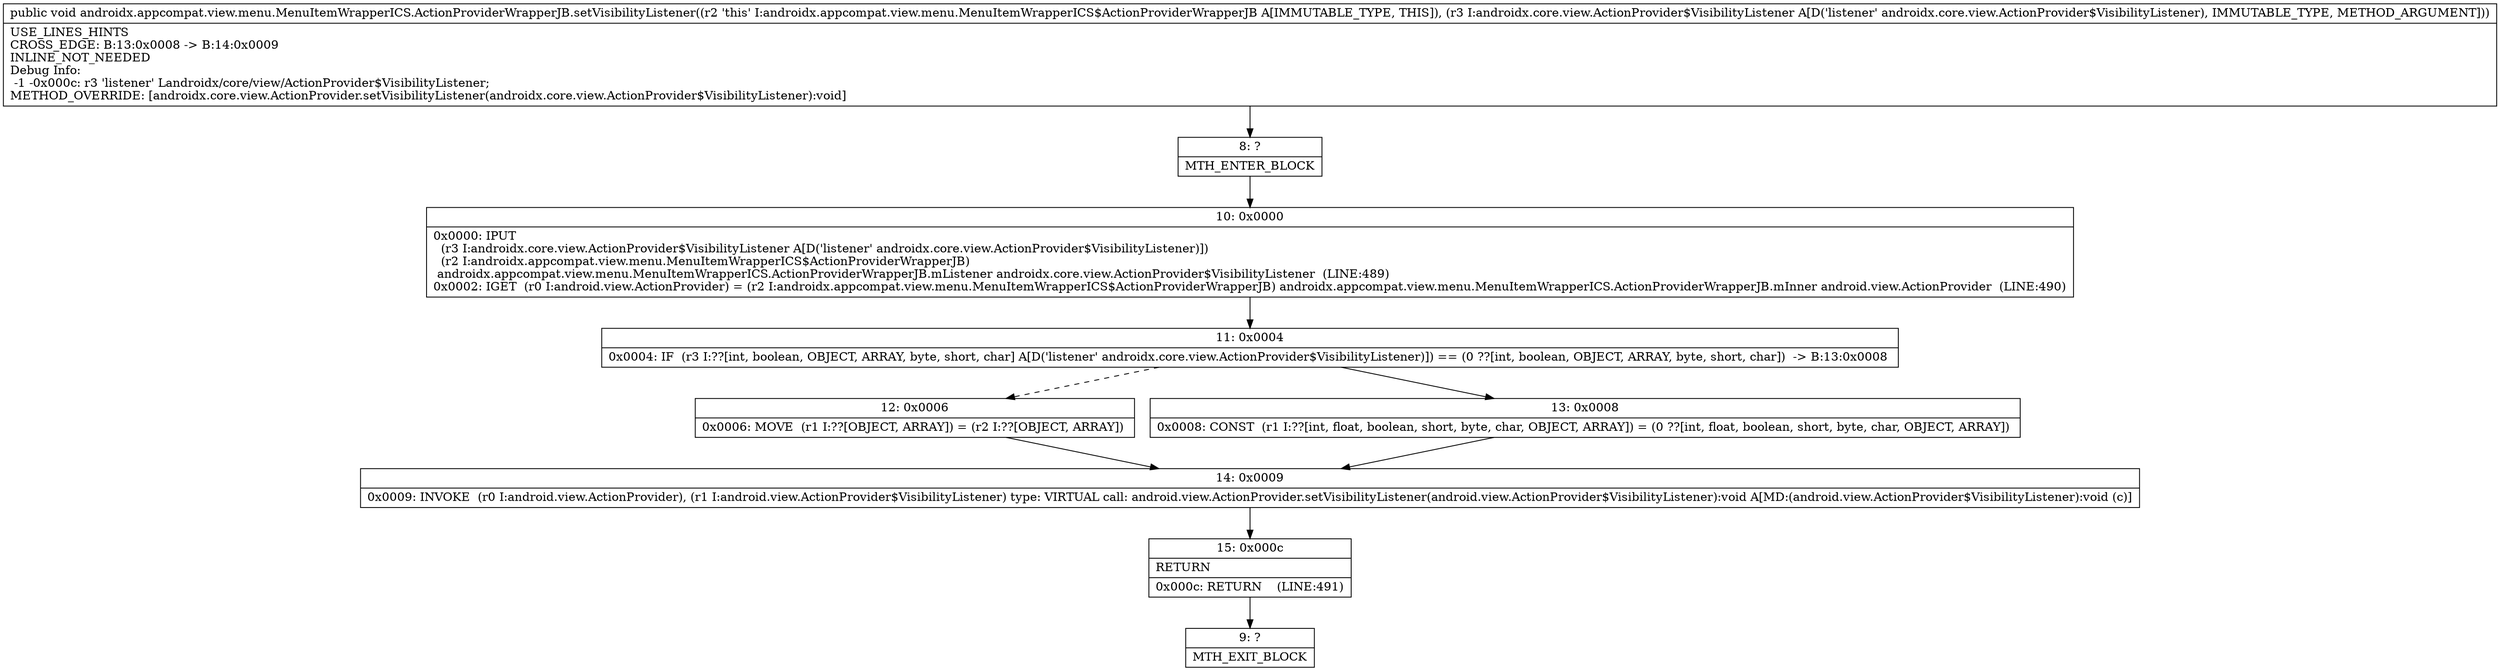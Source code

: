 digraph "CFG forandroidx.appcompat.view.menu.MenuItemWrapperICS.ActionProviderWrapperJB.setVisibilityListener(Landroidx\/core\/view\/ActionProvider$VisibilityListener;)V" {
Node_8 [shape=record,label="{8\:\ ?|MTH_ENTER_BLOCK\l}"];
Node_10 [shape=record,label="{10\:\ 0x0000|0x0000: IPUT  \l  (r3 I:androidx.core.view.ActionProvider$VisibilityListener A[D('listener' androidx.core.view.ActionProvider$VisibilityListener)])\l  (r2 I:androidx.appcompat.view.menu.MenuItemWrapperICS$ActionProviderWrapperJB)\l androidx.appcompat.view.menu.MenuItemWrapperICS.ActionProviderWrapperJB.mListener androidx.core.view.ActionProvider$VisibilityListener  (LINE:489)\l0x0002: IGET  (r0 I:android.view.ActionProvider) = (r2 I:androidx.appcompat.view.menu.MenuItemWrapperICS$ActionProviderWrapperJB) androidx.appcompat.view.menu.MenuItemWrapperICS.ActionProviderWrapperJB.mInner android.view.ActionProvider  (LINE:490)\l}"];
Node_11 [shape=record,label="{11\:\ 0x0004|0x0004: IF  (r3 I:??[int, boolean, OBJECT, ARRAY, byte, short, char] A[D('listener' androidx.core.view.ActionProvider$VisibilityListener)]) == (0 ??[int, boolean, OBJECT, ARRAY, byte, short, char])  \-\> B:13:0x0008 \l}"];
Node_12 [shape=record,label="{12\:\ 0x0006|0x0006: MOVE  (r1 I:??[OBJECT, ARRAY]) = (r2 I:??[OBJECT, ARRAY]) \l}"];
Node_14 [shape=record,label="{14\:\ 0x0009|0x0009: INVOKE  (r0 I:android.view.ActionProvider), (r1 I:android.view.ActionProvider$VisibilityListener) type: VIRTUAL call: android.view.ActionProvider.setVisibilityListener(android.view.ActionProvider$VisibilityListener):void A[MD:(android.view.ActionProvider$VisibilityListener):void (c)]\l}"];
Node_15 [shape=record,label="{15\:\ 0x000c|RETURN\l|0x000c: RETURN    (LINE:491)\l}"];
Node_9 [shape=record,label="{9\:\ ?|MTH_EXIT_BLOCK\l}"];
Node_13 [shape=record,label="{13\:\ 0x0008|0x0008: CONST  (r1 I:??[int, float, boolean, short, byte, char, OBJECT, ARRAY]) = (0 ??[int, float, boolean, short, byte, char, OBJECT, ARRAY]) \l}"];
MethodNode[shape=record,label="{public void androidx.appcompat.view.menu.MenuItemWrapperICS.ActionProviderWrapperJB.setVisibilityListener((r2 'this' I:androidx.appcompat.view.menu.MenuItemWrapperICS$ActionProviderWrapperJB A[IMMUTABLE_TYPE, THIS]), (r3 I:androidx.core.view.ActionProvider$VisibilityListener A[D('listener' androidx.core.view.ActionProvider$VisibilityListener), IMMUTABLE_TYPE, METHOD_ARGUMENT]))  | USE_LINES_HINTS\lCROSS_EDGE: B:13:0x0008 \-\> B:14:0x0009\lINLINE_NOT_NEEDED\lDebug Info:\l  \-1 \-0x000c: r3 'listener' Landroidx\/core\/view\/ActionProvider$VisibilityListener;\lMETHOD_OVERRIDE: [androidx.core.view.ActionProvider.setVisibilityListener(androidx.core.view.ActionProvider$VisibilityListener):void]\l}"];
MethodNode -> Node_8;Node_8 -> Node_10;
Node_10 -> Node_11;
Node_11 -> Node_12[style=dashed];
Node_11 -> Node_13;
Node_12 -> Node_14;
Node_14 -> Node_15;
Node_15 -> Node_9;
Node_13 -> Node_14;
}


